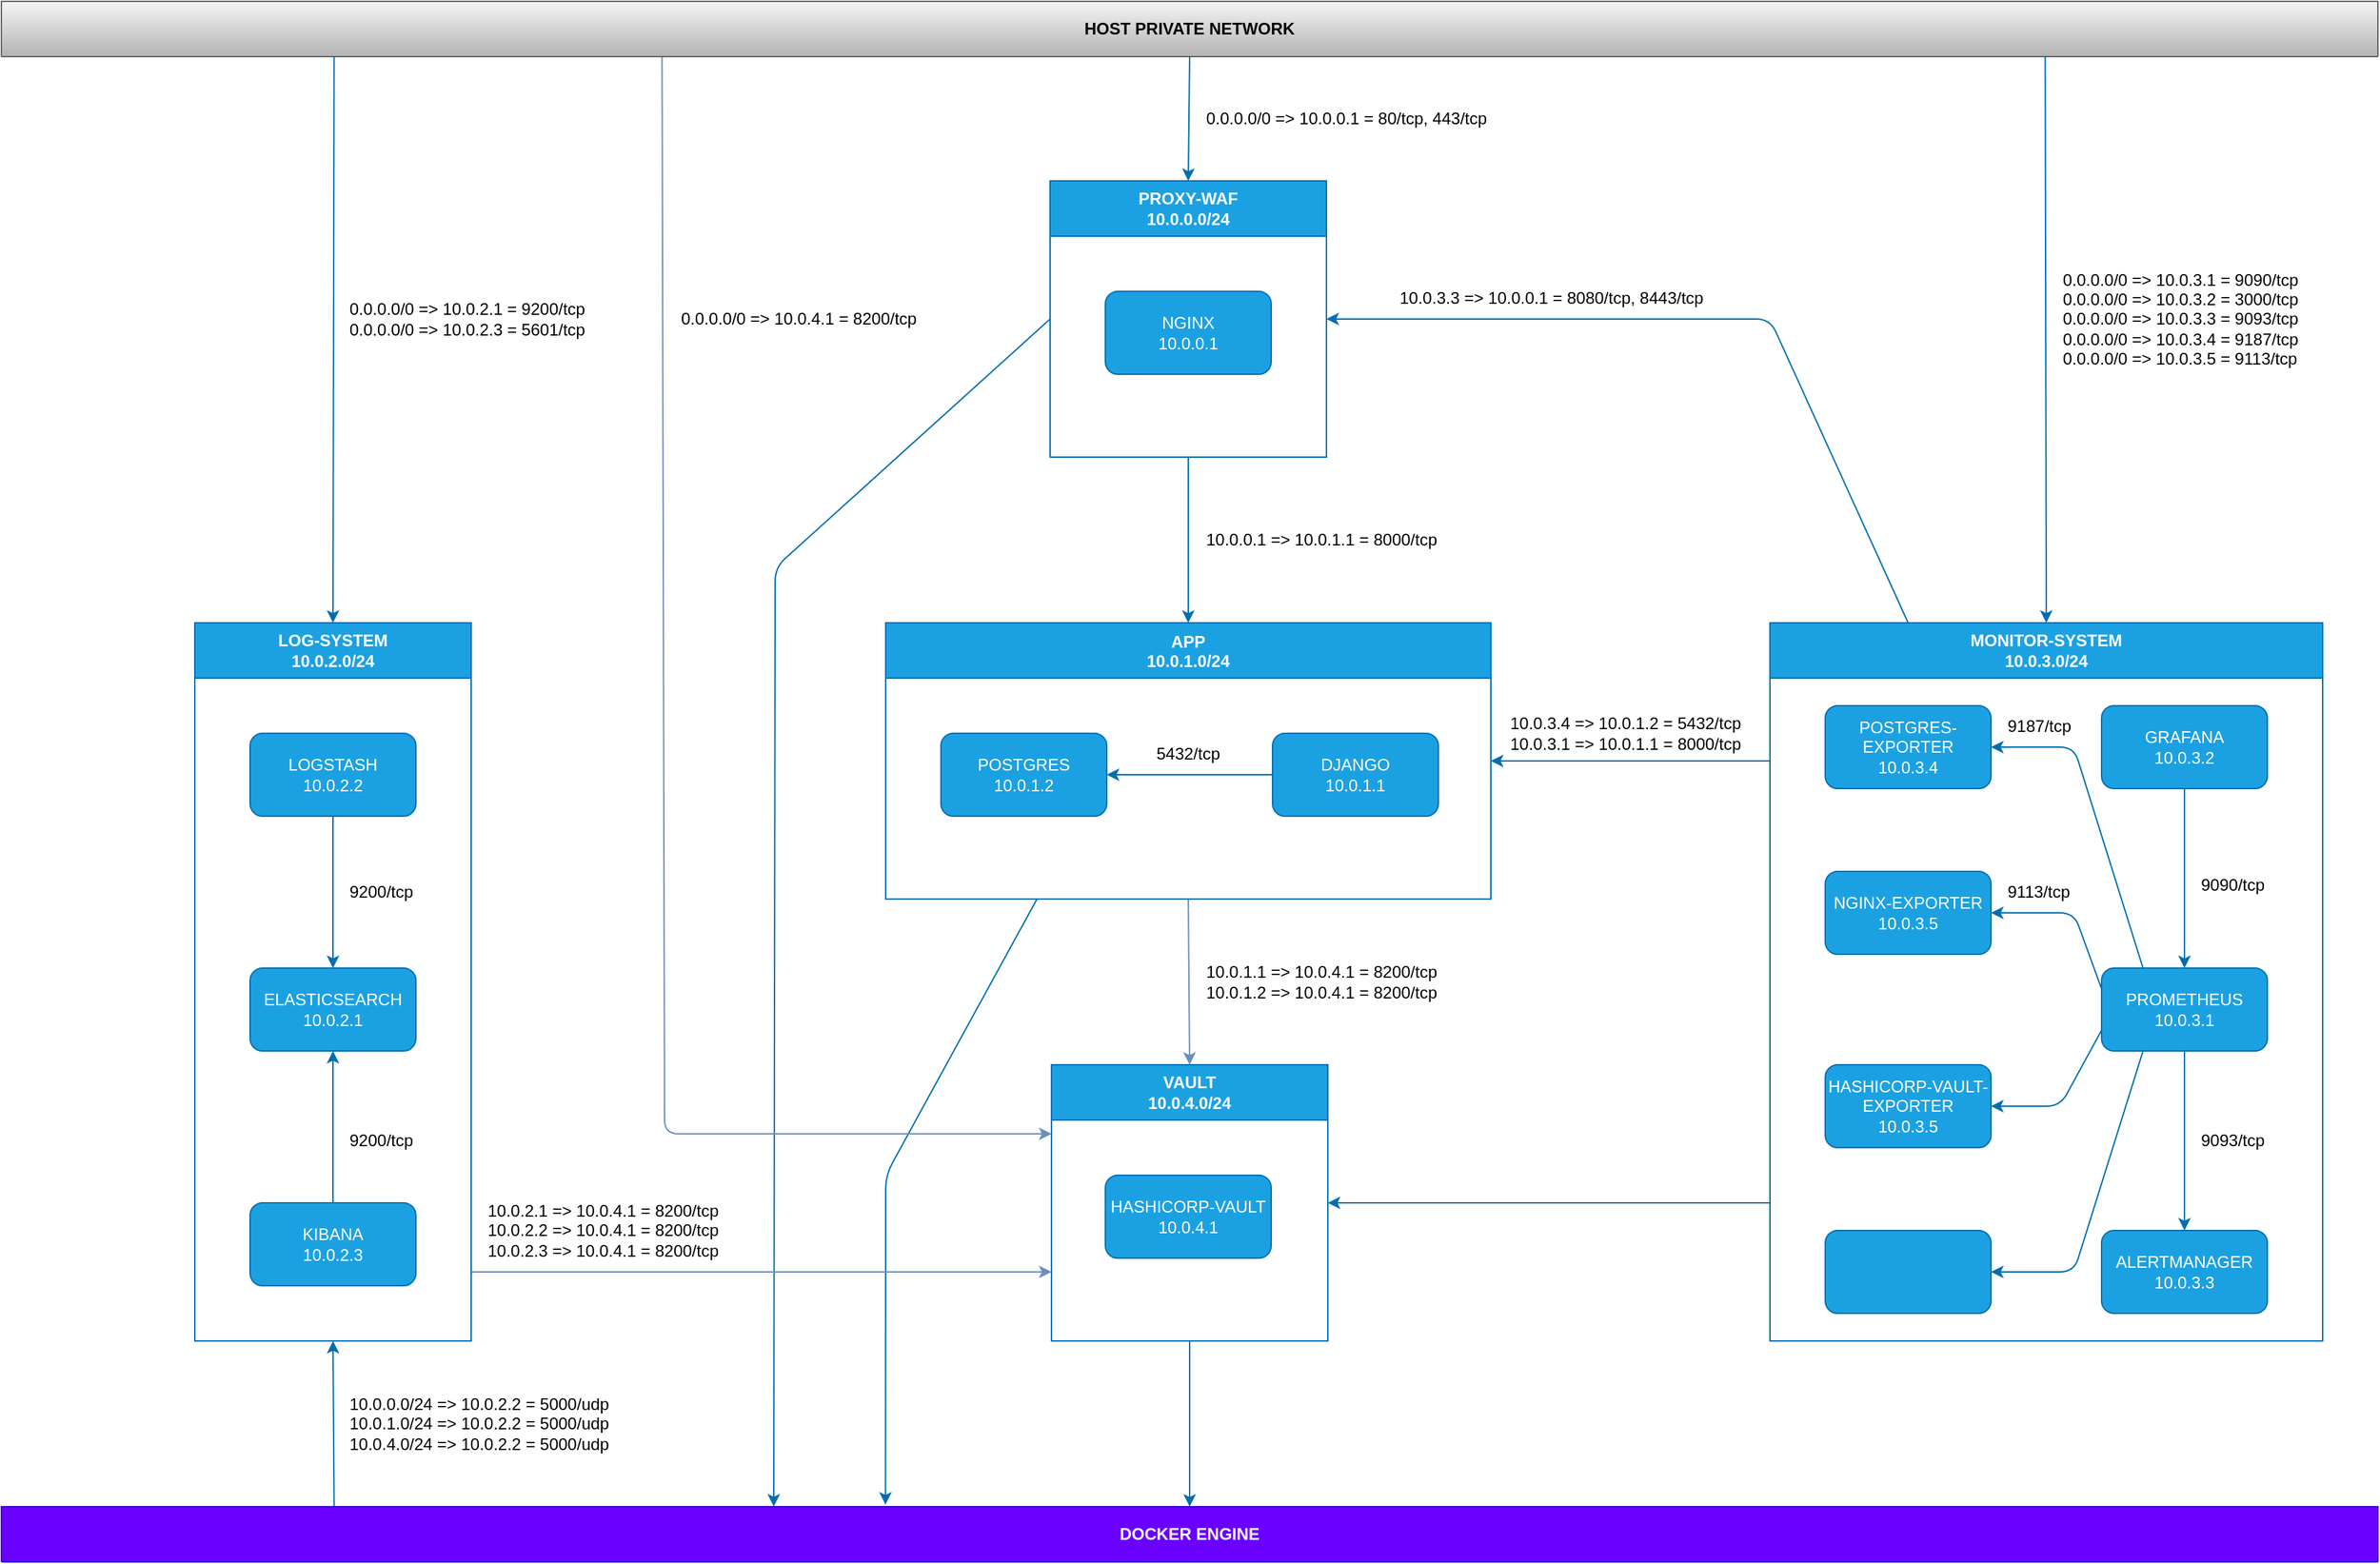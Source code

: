 <mxfile>
    <diagram id="2Z_CETV6rpszF2AJH84o" name="Page-1">
        <mxGraphModel dx="1719" dy="1068" grid="1" gridSize="10" guides="1" tooltips="1" connect="1" arrows="1" fold="1" page="0" pageScale="1" pageWidth="850" pageHeight="1100" math="0" shadow="0">
            <root>
                <mxCell id="0"/>
                <mxCell id="1" parent="0"/>
                <mxCell id="32" style="edgeStyle=none;html=1;exitX=0.5;exitY=1;exitDx=0;exitDy=0;fontColor=#262626;fillColor=#1ba1e2;strokeColor=#006EAF;entryX=0.5;entryY=0;entryDx=0;entryDy=0;" parent="1" source="33" target="12" edge="1">
                    <mxGeometry relative="1" as="geometry">
                        <mxPoint x="510" y="390" as="targetPoint"/>
                    </mxGeometry>
                </mxCell>
                <mxCell id="79" style="edgeStyle=none;html=1;exitX=0.25;exitY=1;exitDx=0;exitDy=0;fillColor=#1ba1e2;strokeColor=#006EAF;entryX=0.372;entryY=-0.038;entryDx=0;entryDy=0;entryPerimeter=0;" parent="1" source="12" target="77" edge="1">
                    <mxGeometry relative="1" as="geometry">
                        <Array as="points">
                            <mxPoint x="200" y="800"/>
                        </Array>
                        <mxPoint x="201" y="1080" as="targetPoint"/>
                    </mxGeometry>
                </mxCell>
                <mxCell id="135" style="edgeStyle=none;html=1;exitX=0.5;exitY=1;exitDx=0;exitDy=0;entryX=0.5;entryY=0;entryDx=0;entryDy=0;fillColor=#dae8fc;strokeColor=#6c8ebf;" parent="1" source="12" target="38" edge="1">
                    <mxGeometry relative="1" as="geometry"/>
                </mxCell>
                <mxCell id="12" value="APP&#10;10.0.1.0/24" style="swimlane;startSize=40;swimlaneFillColor=none;rounded=0;glass=0;shadow=0;swimlaneLine=1;fillColor=#1ba1e2;strokeColor=#006EAF;fontColor=#ffffff;" parent="1" vertex="1">
                    <mxGeometry x="200" y="400" width="438" height="200" as="geometry">
                        <mxRectangle x="320" y="320" width="50" height="40" as="alternateBounds"/>
                    </mxGeometry>
                </mxCell>
                <mxCell id="15" value="POSTGRES&lt;br&gt;10.0.1.2" style="rounded=1;whiteSpace=wrap;html=1;fillColor=#1ba1e2;fontColor=#ffffff;strokeColor=#006EAF;" parent="12" vertex="1">
                    <mxGeometry x="40" y="80" width="120" height="60" as="geometry"/>
                </mxCell>
                <mxCell id="20" style="edgeStyle=none;html=1;exitX=0;exitY=0.5;exitDx=0;exitDy=0;entryX=1;entryY=0.5;entryDx=0;entryDy=0;fillColor=#1ba1e2;strokeColor=#006EAF;" parent="12" source="16" target="15" edge="1">
                    <mxGeometry relative="1" as="geometry"/>
                </mxCell>
                <mxCell id="16" value="DJANGO&lt;br&gt;10.0.1.1" style="rounded=1;whiteSpace=wrap;html=1;shadow=0;fillColor=#1ba1e2;fontColor=#ffffff;strokeColor=#006EAF;" parent="12" vertex="1">
                    <mxGeometry x="280" y="80" width="120" height="60" as="geometry"/>
                </mxCell>
                <mxCell id="22" value="5432/tcp" style="text;html=1;strokeColor=none;fillColor=none;align=center;verticalAlign=middle;whiteSpace=wrap;rounded=0;" parent="12" vertex="1">
                    <mxGeometry x="189" y="80" width="60" height="30" as="geometry"/>
                </mxCell>
                <mxCell id="28" value="10.0.0.1 =&amp;gt; 10.0.1.1 = 8000/tcp" style="text;html=1;align=left;verticalAlign=middle;resizable=0;points=[];autosize=1;strokeColor=none;fillColor=none;" parent="1" vertex="1">
                    <mxGeometry x="430" y="325" width="190" height="30" as="geometry"/>
                </mxCell>
                <mxCell id="80" style="edgeStyle=none;html=1;exitX=0;exitY=0.5;exitDx=0;exitDy=0;entryX=0.325;entryY=-0.004;entryDx=0;entryDy=0;fillColor=#1ba1e2;strokeColor=#006EAF;entryPerimeter=0;" parent="1" source="33" target="77" edge="1">
                    <mxGeometry relative="1" as="geometry">
                        <Array as="points">
                            <mxPoint x="120" y="360"/>
                        </Array>
                    </mxGeometry>
                </mxCell>
                <mxCell id="33" value="PROXY-WAF&lt;br&gt;10.0.0.0/24" style="swimlane;whiteSpace=wrap;html=1;fillColor=#1ba1e2;strokeColor=#006EAF;fontColor=#ffffff;startSize=40;" parent="1" vertex="1">
                    <mxGeometry x="319" y="80" width="200" height="200" as="geometry"/>
                </mxCell>
                <mxCell id="9" value="NGINX&lt;br&gt;10.0.0.1" style="rounded=1;whiteSpace=wrap;html=1;fillColor=#1ba1e2;fontColor=#ffffff;strokeColor=#006EAF;" parent="33" vertex="1">
                    <mxGeometry x="40" y="80" width="120" height="60" as="geometry"/>
                </mxCell>
                <mxCell id="37" style="edgeStyle=none;html=1;exitX=0.5;exitY=1;exitDx=0;exitDy=0;entryX=0.5;entryY=0;entryDx=0;entryDy=0;fillColor=#1ba1e2;strokeColor=#006EAF;" parent="1" source="34" target="33" edge="1">
                    <mxGeometry relative="1" as="geometry"/>
                </mxCell>
                <mxCell id="133" style="edgeStyle=none;html=1;entryX=0;entryY=0.25;entryDx=0;entryDy=0;fillColor=#dae8fc;strokeColor=#6c8ebf;exitX=0.278;exitY=1.014;exitDx=0;exitDy=0;exitPerimeter=0;" parent="1" source="34" target="38" edge="1">
                    <mxGeometry relative="1" as="geometry">
                        <Array as="points">
                            <mxPoint x="40" y="770"/>
                            <mxPoint x="180" y="770"/>
                        </Array>
                        <mxPoint x="40" as="sourcePoint"/>
                    </mxGeometry>
                </mxCell>
                <mxCell id="34" value="HOST PRIVATE NETWORK" style="swimlane;whiteSpace=wrap;html=1;startSize=40;fillColor=#f5f5f5;gradientColor=#b3b3b3;strokeColor=#666666;" parent="1" vertex="1">
                    <mxGeometry x="-440" y="-50" width="1720" height="40" as="geometry"/>
                </mxCell>
                <mxCell id="81" style="edgeStyle=none;html=1;exitX=0.5;exitY=1;exitDx=0;exitDy=0;entryX=0.5;entryY=0;entryDx=0;entryDy=0;fillColor=#1ba1e2;strokeColor=#006EAF;" parent="1" source="38" target="77" edge="1">
                    <mxGeometry relative="1" as="geometry"/>
                </mxCell>
                <mxCell id="38" value="VAULT&lt;br&gt;10.0.4.0/24" style="swimlane;whiteSpace=wrap;html=1;startSize=40;fillColor=#1ba1e2;fontColor=#ffffff;strokeColor=#006EAF;" parent="1" vertex="1">
                    <mxGeometry x="320" y="720" width="200" height="200" as="geometry"/>
                </mxCell>
                <mxCell id="40" value="HASHICORP-VAULT&lt;br&gt;10.0.4.1" style="rounded=1;whiteSpace=wrap;html=1;fillColor=#1ba1e2;strokeColor=#006EAF;fontColor=#ffffff;" parent="38" vertex="1">
                    <mxGeometry x="39" y="80" width="120" height="60" as="geometry"/>
                </mxCell>
                <mxCell id="87" style="edgeStyle=none;html=1;fillColor=#1ba1e2;strokeColor=#006EAF;entryX=1;entryY=0.5;entryDx=0;entryDy=0;" parent="1" target="38" edge="1">
                    <mxGeometry relative="1" as="geometry">
                        <mxPoint x="520" y="790.333" as="targetPoint"/>
                        <Array as="points"/>
                        <mxPoint x="840" y="820" as="sourcePoint"/>
                    </mxGeometry>
                </mxCell>
                <mxCell id="88" style="edgeStyle=none;html=1;fillColor=#1ba1e2;strokeColor=#006EAF;entryX=1;entryY=0.5;entryDx=0;entryDy=0;" parent="1" target="12" edge="1">
                    <mxGeometry relative="1" as="geometry">
                        <mxPoint x="640" y="530.333" as="targetPoint"/>
                        <mxPoint x="840" y="500" as="sourcePoint"/>
                    </mxGeometry>
                </mxCell>
                <mxCell id="89" style="edgeStyle=none;html=1;entryX=0.5;entryY=0;entryDx=0;entryDy=0;fillColor=#1ba1e2;strokeColor=#006EAF;exitX=0.86;exitY=0.998;exitDx=0;exitDy=0;exitPerimeter=0;" parent="1" source="34" target="102" edge="1">
                    <mxGeometry relative="1" as="geometry">
                        <mxPoint x="1390" y="350" as="targetPoint"/>
                        <mxPoint x="1040" y="10" as="sourcePoint"/>
                    </mxGeometry>
                </mxCell>
                <mxCell id="55" style="edgeStyle=none;html=1;entryX=0.5;entryY=0;entryDx=0;entryDy=0;fillColor=#1ba1e2;strokeColor=#006EAF;exitX=0.14;exitY=1;exitDx=0;exitDy=0;exitPerimeter=0;" parent="1" source="34" target="44" edge="1">
                    <mxGeometry relative="1" as="geometry">
                        <mxPoint x="-140" y="-30" as="targetPoint"/>
                        <mxPoint x="-140" y="-10" as="sourcePoint"/>
                    </mxGeometry>
                </mxCell>
                <mxCell id="137" style="edgeStyle=none;html=1;entryX=0;entryY=0.75;entryDx=0;entryDy=0;fillColor=#dae8fc;strokeColor=#6c8ebf;" edge="1" parent="1" target="38">
                    <mxGeometry relative="1" as="geometry">
                        <mxPoint x="-100" y="870" as="sourcePoint"/>
                    </mxGeometry>
                </mxCell>
                <mxCell id="44" value="LOG-SYSTEM&lt;br&gt;10.0.2.0/24" style="swimlane;whiteSpace=wrap;html=1;startSize=40;fillColor=#1ba1e2;fontColor=#ffffff;strokeColor=#006EAF;" parent="1" vertex="1">
                    <mxGeometry x="-300" y="400" width="200" height="520" as="geometry"/>
                </mxCell>
                <mxCell id="46" value="ELASTICSEARCH&lt;br&gt;10.0.2.1" style="rounded=1;whiteSpace=wrap;html=1;fillColor=#1ba1e2;fontColor=#ffffff;strokeColor=#006EAF;" parent="44" vertex="1">
                    <mxGeometry x="40" y="250" width="120" height="60" as="geometry"/>
                </mxCell>
                <mxCell id="70" style="edgeStyle=none;html=1;entryX=0.5;entryY=0;entryDx=0;entryDy=0;fillColor=#1ba1e2;strokeColor=#006EAF;" parent="44" source="48" target="46" edge="1">
                    <mxGeometry relative="1" as="geometry"/>
                </mxCell>
                <mxCell id="48" value="LOGSTASH&lt;br&gt;10.0.2.2" style="rounded=1;whiteSpace=wrap;html=1;fillColor=#1ba1e2;fontColor=#ffffff;strokeColor=#006EAF;" parent="44" vertex="1">
                    <mxGeometry x="40" y="80" width="120" height="60" as="geometry"/>
                </mxCell>
                <mxCell id="67" style="edgeStyle=none;html=1;exitX=0.5;exitY=0;exitDx=0;exitDy=0;entryX=0.5;entryY=1;entryDx=0;entryDy=0;fillColor=#1ba1e2;strokeColor=#006EAF;" parent="44" source="50" target="46" edge="1">
                    <mxGeometry relative="1" as="geometry"/>
                </mxCell>
                <mxCell id="50" value="KIBANA&lt;br&gt;10.0.2.3" style="rounded=1;whiteSpace=wrap;html=1;fillColor=#1ba1e2;fontColor=#ffffff;strokeColor=#006EAF;" parent="44" vertex="1">
                    <mxGeometry x="40" y="420" width="120" height="60" as="geometry"/>
                </mxCell>
                <mxCell id="71" value="9200/tcp" style="text;html=1;align=left;verticalAlign=middle;resizable=0;points=[];autosize=1;strokeColor=none;fillColor=none;" parent="44" vertex="1">
                    <mxGeometry x="110" y="180" width="70" height="30" as="geometry"/>
                </mxCell>
                <mxCell id="72" value="&lt;span style=&quot;&quot;&gt;9200/tcp&lt;/span&gt;" style="text;html=1;align=left;verticalAlign=middle;resizable=0;points=[];autosize=1;strokeColor=none;fillColor=none;" parent="44" vertex="1">
                    <mxGeometry x="110" y="360" width="70" height="30" as="geometry"/>
                </mxCell>
                <mxCell id="57" value="0.0.0.0/0 =&amp;gt; 10.0.2.1 = 9200/tcp&lt;br&gt;0.0.0.0/0 =&amp;gt; 10.0.2.3 = 5601/tcp" style="text;html=1;align=left;verticalAlign=middle;resizable=0;points=[];autosize=1;strokeColor=none;fillColor=none;" parent="1" vertex="1">
                    <mxGeometry x="-190" y="160" width="190" height="40" as="geometry"/>
                </mxCell>
                <mxCell id="59" value="0.0.0.0/0 =&amp;gt; 10.0.0.1 = 80/tcp, 443/tcp" style="text;html=1;align=left;verticalAlign=middle;resizable=0;points=[];autosize=1;strokeColor=none;fillColor=none;" parent="1" vertex="1">
                    <mxGeometry x="430" y="20" width="230" height="30" as="geometry"/>
                </mxCell>
                <mxCell id="84" style="edgeStyle=none;html=1;entryX=0.5;entryY=1;entryDx=0;entryDy=0;fillColor=#1ba1e2;strokeColor=#006EAF;exitX=0.14;exitY=0;exitDx=0;exitDy=0;exitPerimeter=0;" parent="1" source="77" target="44" edge="1">
                    <mxGeometry relative="1" as="geometry">
                        <mxPoint x="-140" y="1040" as="sourcePoint"/>
                    </mxGeometry>
                </mxCell>
                <mxCell id="77" value="DOCKER ENGINE" style="swimlane;whiteSpace=wrap;html=1;startSize=40;fillColor=#6a00ff;strokeColor=#3700CC;fontColor=#ffffff;" parent="1" vertex="1">
                    <mxGeometry x="-440" y="1040" width="1720" height="40" as="geometry"/>
                </mxCell>
                <mxCell id="85" value="10.0.0.0/24 =&amp;gt; 10.0.2.2 = 5000/udp&lt;br&gt;10.0.1.0/24 =&amp;gt; 10.0.2.2 = 5000/udp&lt;br&gt;10.0.4.0/24 =&amp;gt; 10.0.2.2 = 5000/udp" style="text;html=1;align=left;verticalAlign=middle;resizable=0;points=[];autosize=1;strokeColor=none;fillColor=none;" parent="1" vertex="1">
                    <mxGeometry x="-190" y="950" width="210" height="60" as="geometry"/>
                </mxCell>
                <mxCell id="90" value="0.0.0.0/0 =&amp;gt; 10.0.3.1 = 9090/tcp&lt;br&gt;0.0.0.0/0 =&amp;gt; 10.0.3.2 = 3000/tcp&lt;br&gt;0.0.0.0/0 =&amp;gt; 10.0.3.3 = 9093/tcp&lt;br&gt;0.0.0.0/0 =&amp;gt; 10.0.3.4 = 9187/tcp&lt;br&gt;0.0.0.0/0 =&amp;gt; 10.0.3.5 = 9113/tcp" style="text;html=1;align=left;verticalAlign=middle;resizable=0;points=[];autosize=1;strokeColor=none;fillColor=none;" parent="1" vertex="1">
                    <mxGeometry x="1050" y="135" width="190" height="90" as="geometry"/>
                </mxCell>
                <mxCell id="110" style="edgeStyle=none;html=1;exitX=0.25;exitY=0;exitDx=0;exitDy=0;entryX=1;entryY=0.5;entryDx=0;entryDy=0;fillColor=#1ba1e2;strokeColor=#006EAF;" parent="1" source="102" target="33" edge="1">
                    <mxGeometry relative="1" as="geometry">
                        <Array as="points">
                            <mxPoint x="840" y="180"/>
                        </Array>
                    </mxGeometry>
                </mxCell>
                <mxCell id="102" value="MONITOR-SYSTEM&lt;br&gt;10.0.3.0/24" style="swimlane;whiteSpace=wrap;html=1;startSize=40;fillColor=#1ba1e2;fontColor=#ffffff;strokeColor=#006EAF;" parent="1" vertex="1">
                    <mxGeometry x="840" y="400" width="400" height="520" as="geometry"/>
                </mxCell>
                <mxCell id="104" value="POSTGRES-EXPORTER&lt;br style=&quot;border-color: var(--border-color);&quot;&gt;10.0.3.4" style="rounded=1;whiteSpace=wrap;html=1;fillColor=#1ba1e2;fontColor=#ffffff;strokeColor=#006EAF;" parent="102" vertex="1">
                    <mxGeometry x="40" y="60" width="120" height="60" as="geometry"/>
                </mxCell>
                <mxCell id="105" value="NGINX-EXPORTER&lt;br&gt;10.0.3.5" style="rounded=1;whiteSpace=wrap;html=1;fillColor=#1ba1e2;fontColor=#ffffff;strokeColor=#006EAF;" parent="102" vertex="1">
                    <mxGeometry x="40" y="180" width="120" height="60" as="geometry"/>
                </mxCell>
                <mxCell id="108" value="HASHICORP-VAULT-EXPORTER&lt;br&gt;10.0.3.5" style="rounded=1;whiteSpace=wrap;html=1;fillColor=#1ba1e2;fontColor=#ffffff;strokeColor=#006EAF;" parent="102" vertex="1">
                    <mxGeometry x="40" y="320" width="120" height="60" as="geometry"/>
                </mxCell>
                <mxCell id="111" value="" style="rounded=1;whiteSpace=wrap;html=1;fillColor=#1ba1e2;fontColor=#ffffff;strokeColor=#006EAF;" parent="102" vertex="1">
                    <mxGeometry x="40" y="440" width="120" height="60" as="geometry"/>
                </mxCell>
                <mxCell id="52" value="GRAFANA&lt;br style=&quot;border-color: var(--border-color);&quot;&gt;10.0.3.2" style="rounded=1;whiteSpace=wrap;html=1;fillColor=#1ba1e2;fontColor=#ffffff;strokeColor=#006EAF;" parent="102" vertex="1">
                    <mxGeometry x="240" y="60" width="120" height="60" as="geometry"/>
                </mxCell>
                <mxCell id="121" style="edgeStyle=none;html=1;exitX=0.5;exitY=1;exitDx=0;exitDy=0;entryX=0.5;entryY=0;entryDx=0;entryDy=0;fillColor=#1ba1e2;strokeColor=#006EAF;" parent="102" source="53" target="114" edge="1">
                    <mxGeometry relative="1" as="geometry"/>
                </mxCell>
                <mxCell id="122" style="edgeStyle=none;html=1;exitX=0.25;exitY=1;exitDx=0;exitDy=0;entryX=1;entryY=0.5;entryDx=0;entryDy=0;fillColor=#1ba1e2;strokeColor=#006EAF;" parent="102" source="53" target="111" edge="1">
                    <mxGeometry relative="1" as="geometry">
                        <Array as="points">
                            <mxPoint x="220" y="470"/>
                        </Array>
                    </mxGeometry>
                </mxCell>
                <mxCell id="123" style="edgeStyle=none;html=1;exitX=0;exitY=0.75;exitDx=0;exitDy=0;entryX=1;entryY=0.5;entryDx=0;entryDy=0;fillColor=#1ba1e2;strokeColor=#006EAF;" parent="102" source="53" target="108" edge="1">
                    <mxGeometry relative="1" as="geometry">
                        <Array as="points">
                            <mxPoint x="210" y="350"/>
                        </Array>
                    </mxGeometry>
                </mxCell>
                <mxCell id="124" style="edgeStyle=none;html=1;exitX=0;exitY=0.25;exitDx=0;exitDy=0;entryX=1;entryY=0.5;entryDx=0;entryDy=0;fillColor=#1ba1e2;strokeColor=#006EAF;" parent="102" source="53" target="105" edge="1">
                    <mxGeometry relative="1" as="geometry">
                        <Array as="points">
                            <mxPoint x="220" y="210"/>
                        </Array>
                    </mxGeometry>
                </mxCell>
                <mxCell id="125" style="edgeStyle=none;html=1;exitX=0.25;exitY=0;exitDx=0;exitDy=0;entryX=1;entryY=0.5;entryDx=0;entryDy=0;fillColor=#1ba1e2;strokeColor=#006EAF;" parent="102" source="53" target="104" edge="1">
                    <mxGeometry relative="1" as="geometry">
                        <Array as="points">
                            <mxPoint x="220" y="90"/>
                        </Array>
                    </mxGeometry>
                </mxCell>
                <mxCell id="53" value="PROMETHEUS&lt;br style=&quot;border-color: var(--border-color);&quot;&gt;10.0.3.1" style="rounded=1;whiteSpace=wrap;html=1;fillColor=#1ba1e2;fontColor=#ffffff;strokeColor=#006EAF;" parent="102" vertex="1">
                    <mxGeometry x="240" y="250" width="120" height="60" as="geometry"/>
                </mxCell>
                <mxCell id="54" value="" style="edgeStyle=none;html=1;fillColor=#1ba1e2;strokeColor=#006EAF;" parent="102" source="52" target="53" edge="1">
                    <mxGeometry relative="1" as="geometry"/>
                </mxCell>
                <mxCell id="114" value="ALERTMANAGER&lt;br&gt;10.0.3.3" style="rounded=1;whiteSpace=wrap;html=1;fillColor=#1ba1e2;fontColor=#ffffff;strokeColor=#006EAF;" parent="102" vertex="1">
                    <mxGeometry x="240" y="440" width="120" height="60" as="geometry"/>
                </mxCell>
                <mxCell id="126" value="9113/tcp" style="text;html=1;align=left;verticalAlign=middle;resizable=0;points=[];autosize=1;strokeColor=none;fillColor=none;" parent="102" vertex="1">
                    <mxGeometry x="170" y="180" width="70" height="30" as="geometry"/>
                </mxCell>
                <mxCell id="129" value="9187/tcp" style="text;html=1;align=left;verticalAlign=middle;resizable=0;points=[];autosize=1;strokeColor=none;fillColor=none;" parent="102" vertex="1">
                    <mxGeometry x="170" y="60" width="70" height="30" as="geometry"/>
                </mxCell>
                <mxCell id="131" value="9093/tcp" style="text;html=1;align=left;verticalAlign=middle;resizable=0;points=[];autosize=1;strokeColor=none;fillColor=none;" parent="102" vertex="1">
                    <mxGeometry x="310" y="360" width="70" height="30" as="geometry"/>
                </mxCell>
                <mxCell id="132" value="9090/tcp" style="text;html=1;align=left;verticalAlign=middle;resizable=0;points=[];autosize=1;strokeColor=none;fillColor=none;" parent="102" vertex="1">
                    <mxGeometry x="310" y="175" width="70" height="30" as="geometry"/>
                </mxCell>
                <mxCell id="127" value="10.0.3.4 =&amp;gt; 10.0.1.2 = 5432/tcp&lt;br&gt;10.0.3.1 =&amp;gt; 10.0.1.1 = 8000/tcp" style="text;html=1;align=left;verticalAlign=middle;resizable=0;points=[];autosize=1;strokeColor=none;fillColor=none;" parent="1" vertex="1">
                    <mxGeometry x="650" y="460" width="190" height="40" as="geometry"/>
                </mxCell>
                <mxCell id="128" value="10.0.3.3 =&amp;gt; 10.0.0.1 = 8080/tcp, 8443/tcp" style="text;html=1;align=left;verticalAlign=middle;resizable=0;points=[];autosize=1;strokeColor=none;fillColor=none;" parent="1" vertex="1">
                    <mxGeometry x="570" y="150" width="240" height="30" as="geometry"/>
                </mxCell>
                <mxCell id="134" value="0.0.0.0/0 =&amp;gt; 10.0.4.1 = 8200/tcp" style="text;html=1;align=left;verticalAlign=middle;resizable=0;points=[];autosize=1;strokeColor=none;fillColor=none;" parent="1" vertex="1">
                    <mxGeometry x="50" y="165" width="190" height="30" as="geometry"/>
                </mxCell>
                <mxCell id="136" value="10.0.1.1 =&amp;gt; 10.0.4.1 = 8200/tcp&lt;br&gt;10.0.1.2 =&amp;gt; 10.0.4.1 = 8200/tcp" style="text;html=1;align=left;verticalAlign=middle;resizable=0;points=[];autosize=1;strokeColor=none;fillColor=none;" parent="1" vertex="1">
                    <mxGeometry x="430" y="640" width="190" height="40" as="geometry"/>
                </mxCell>
                <mxCell id="138" value="10.0.2.1 =&amp;gt; 10.0.4.1 = 8200/tcp&lt;br&gt;10.0.2.2 =&amp;gt; 10.0.4.1 = 8200/tcp&lt;br&gt;10.0.2.3 =&amp;gt; 10.0.4.1 = 8200/tcp" style="text;html=1;align=left;verticalAlign=middle;resizable=0;points=[];autosize=1;strokeColor=none;fillColor=none;" vertex="1" parent="1">
                    <mxGeometry x="-90" y="810" width="190" height="60" as="geometry"/>
                </mxCell>
            </root>
        </mxGraphModel>
    </diagram>
</mxfile>
